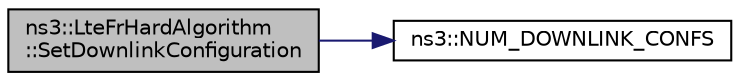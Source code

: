 digraph "ns3::LteFrHardAlgorithm::SetDownlinkConfiguration"
{
 // LATEX_PDF_SIZE
  edge [fontname="Helvetica",fontsize="10",labelfontname="Helvetica",labelfontsize="10"];
  node [fontname="Helvetica",fontsize="10",shape=record];
  rankdir="LR";
  Node1 [label="ns3::LteFrHardAlgorithm\l::SetDownlinkConfiguration",height=0.2,width=0.4,color="black", fillcolor="grey75", style="filled", fontcolor="black",tooltip="Set downlink configuration."];
  Node1 -> Node2 [color="midnightblue",fontsize="10",style="solid",fontname="Helvetica"];
  Node2 [label="ns3::NUM_DOWNLINK_CONFS",height=0.2,width=0.4,color="black", fillcolor="white", style="filled",URL="$namespacens3.html#a417f8ac741bc7d3d00afe1cc14a59faf",tooltip=" "];
}
